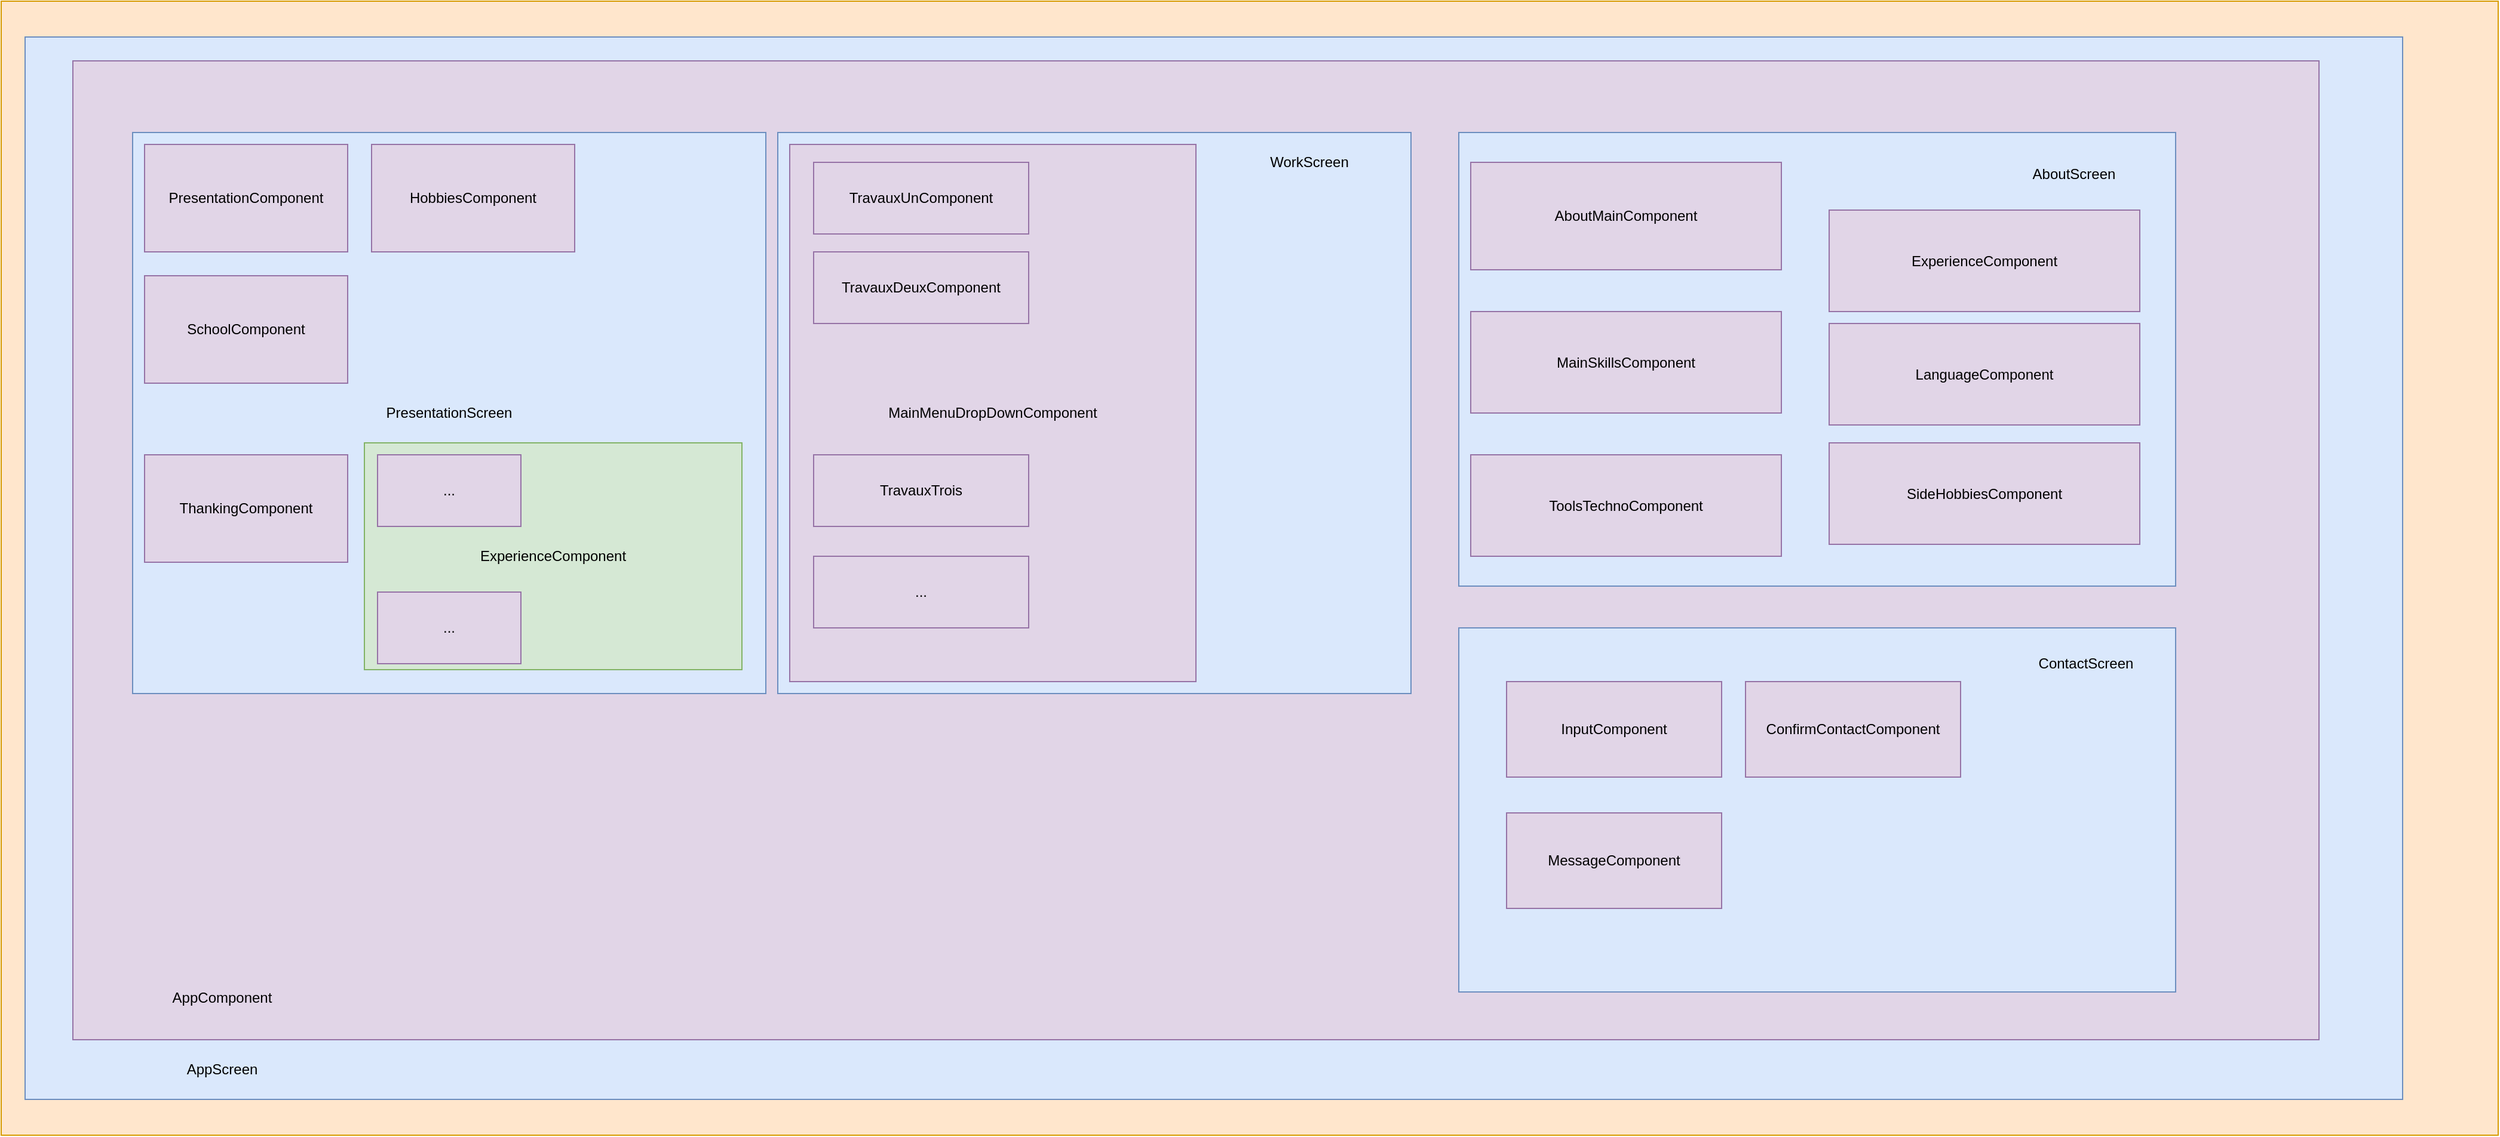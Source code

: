 <mxfile version="14.4.2" type="device"><diagram id="YM9-Y6OJ7NXJ5UQIcb8X" name="Page-1"><mxGraphModel dx="3773" dy="1089" grid="1" gridSize="10" guides="1" tooltips="1" connect="1" arrows="1" fold="1" page="1" pageScale="1" pageWidth="827" pageHeight="1169" math="0" shadow="0"><root><mxCell id="0"/><mxCell id="1" parent="0"/><mxCell id="uKQiuYvF5T65MZsI-LRK-2" value="" style="rounded=0;whiteSpace=wrap;html=1;fillColor=#ffe6cc;strokeColor=#d79b00;" parent="1" vertex="1"><mxGeometry x="-10" y="60" width="2090" height="950" as="geometry"/></mxCell><mxCell id="uKQiuYvF5T65MZsI-LRK-23" value="" style="rounded=0;whiteSpace=wrap;html=1;fillColor=#dae8fc;strokeColor=#6c8ebf;" parent="1" vertex="1"><mxGeometry x="10" y="90" width="1990" height="890" as="geometry"/></mxCell><mxCell id="uKQiuYvF5T65MZsI-LRK-22" value="AppComponent" style="rounded=0;whiteSpace=wrap;html=1;fillColor=#e1d5e7;strokeColor=#9673a6;" parent="1" vertex="1"><mxGeometry x="50" y="110" width="1880" height="820" as="geometry"/></mxCell><mxCell id="uKQiuYvF5T65MZsI-LRK-4" value="PresentationScreen" style="rounded=0;whiteSpace=wrap;html=1;fillColor=#dae8fc;strokeColor=#6c8ebf;" parent="1" vertex="1"><mxGeometry x="100" y="170" width="530" height="470" as="geometry"/></mxCell><mxCell id="uKQiuYvF5T65MZsI-LRK-5" value="PresentationComponent" style="rounded=0;whiteSpace=wrap;html=1;fillColor=#e1d5e7;strokeColor=#9673a6;" parent="1" vertex="1"><mxGeometry x="110" y="180" width="170" height="90" as="geometry"/></mxCell><mxCell id="uKQiuYvF5T65MZsI-LRK-6" value="HobbiesComponent" style="rounded=0;whiteSpace=wrap;html=1;fillColor=#e1d5e7;strokeColor=#9673a6;" parent="1" vertex="1"><mxGeometry x="300" y="180" width="170" height="90" as="geometry"/></mxCell><mxCell id="uKQiuYvF5T65MZsI-LRK-7" value="ThankingComponent" style="rounded=0;whiteSpace=wrap;html=1;fillColor=#e1d5e7;strokeColor=#9673a6;" parent="1" vertex="1"><mxGeometry x="110" y="440" width="170" height="90" as="geometry"/></mxCell><mxCell id="uKQiuYvF5T65MZsI-LRK-8" value="SchoolComponent" style="rounded=0;whiteSpace=wrap;html=1;fillColor=#e1d5e7;strokeColor=#9673a6;" parent="1" vertex="1"><mxGeometry x="110" y="290" width="170" height="90" as="geometry"/></mxCell><mxCell id="uKQiuYvF5T65MZsI-LRK-9" value="ExperienceComponent" style="rounded=0;whiteSpace=wrap;html=1;fillColor=#d5e8d4;strokeColor=#82b366;" parent="1" vertex="1"><mxGeometry x="294" y="430" width="316" height="190" as="geometry"/></mxCell><mxCell id="uKQiuYvF5T65MZsI-LRK-10" value="..." style="rounded=0;whiteSpace=wrap;html=1;fillColor=#e1d5e7;strokeColor=#9673a6;" parent="1" vertex="1"><mxGeometry x="305" y="440" width="120" height="60" as="geometry"/></mxCell><mxCell id="uKQiuYvF5T65MZsI-LRK-11" value="..." style="rounded=0;whiteSpace=wrap;html=1;fillColor=#e1d5e7;strokeColor=#9673a6;" parent="1" vertex="1"><mxGeometry x="305" y="555" width="120" height="60" as="geometry"/></mxCell><mxCell id="uKQiuYvF5T65MZsI-LRK-12" value="WorkScreen" style="rounded=0;whiteSpace=wrap;html=1;fillColor=#dae8fc;strokeColor=#6c8ebf;" parent="1" vertex="1"><mxGeometry x="640" y="170" width="530" height="470" as="geometry"/></mxCell><mxCell id="uKQiuYvF5T65MZsI-LRK-13" value="MainMenuDropDownComponent" style="rounded=0;whiteSpace=wrap;html=1;fillColor=#e1d5e7;strokeColor=#9673a6;" parent="1" vertex="1"><mxGeometry x="650" y="180" width="340" height="450" as="geometry"/></mxCell><mxCell id="uKQiuYvF5T65MZsI-LRK-14" value="TravauxUnComponent" style="rounded=0;whiteSpace=wrap;html=1;fillColor=#e1d5e7;strokeColor=#9673a6;" parent="1" vertex="1"><mxGeometry x="670" y="195" width="180" height="60" as="geometry"/></mxCell><mxCell id="uKQiuYvF5T65MZsI-LRK-15" value="TravauxDeuxComponent" style="rounded=0;whiteSpace=wrap;html=1;fillColor=#e1d5e7;strokeColor=#9673a6;" parent="1" vertex="1"><mxGeometry x="670" y="270" width="180" height="60" as="geometry"/></mxCell><mxCell id="uKQiuYvF5T65MZsI-LRK-16" value="TravauxTrois" style="rounded=0;whiteSpace=wrap;html=1;fillColor=#e1d5e7;strokeColor=#9673a6;" parent="1" vertex="1"><mxGeometry x="670" y="440" width="180" height="60" as="geometry"/></mxCell><mxCell id="uKQiuYvF5T65MZsI-LRK-17" value="..." style="rounded=0;whiteSpace=wrap;html=1;fillColor=#e1d5e7;strokeColor=#9673a6;" parent="1" vertex="1"><mxGeometry x="670" y="525" width="180" height="60" as="geometry"/></mxCell><mxCell id="uKQiuYvF5T65MZsI-LRK-18" value="WorkScreen" style="text;html=1;strokeColor=none;fillColor=none;align=center;verticalAlign=middle;whiteSpace=wrap;rounded=0;" parent="1" vertex="1"><mxGeometry x="1020" y="180" width="130" height="30" as="geometry"/></mxCell><mxCell id="uKQiuYvF5T65MZsI-LRK-19" value="" style="rounded=0;whiteSpace=wrap;html=1;fillColor=#dae8fc;strokeColor=#6c8ebf;" parent="1" vertex="1"><mxGeometry x="1210" y="170" width="600" height="380" as="geometry"/></mxCell><mxCell id="uKQiuYvF5T65MZsI-LRK-20" value="AboutMainComponent" style="rounded=0;whiteSpace=wrap;html=1;fillColor=#e1d5e7;strokeColor=#9673a6;" parent="1" vertex="1"><mxGeometry x="1220" y="195" width="260" height="90" as="geometry"/></mxCell><mxCell id="uKQiuYvF5T65MZsI-LRK-21" value="AboutScreen" style="text;html=1;strokeColor=none;fillColor=none;align=center;verticalAlign=middle;whiteSpace=wrap;rounded=0;" parent="1" vertex="1"><mxGeometry x="1660" y="190" width="130" height="30" as="geometry"/></mxCell><mxCell id="uKQiuYvF5T65MZsI-LRK-24" value="AppScreen" style="text;html=1;strokeColor=none;fillColor=none;align=center;verticalAlign=middle;whiteSpace=wrap;rounded=0;" parent="1" vertex="1"><mxGeometry x="110" y="940" width="130" height="30" as="geometry"/></mxCell><mxCell id="uKQiuYvF5T65MZsI-LRK-25" value="MainSkillsComponent" style="rounded=0;whiteSpace=wrap;html=1;fillColor=#e1d5e7;strokeColor=#9673a6;" parent="1" vertex="1"><mxGeometry x="1220" y="320" width="260" height="85" as="geometry"/></mxCell><mxCell id="uKQiuYvF5T65MZsI-LRK-26" value="ToolsTechnoComponent" style="rounded=0;whiteSpace=wrap;html=1;fillColor=#e1d5e7;strokeColor=#9673a6;" parent="1" vertex="1"><mxGeometry x="1220" y="440" width="260" height="85" as="geometry"/></mxCell><mxCell id="uKQiuYvF5T65MZsI-LRK-27" value="ExperienceComponent" style="rounded=0;whiteSpace=wrap;html=1;fillColor=#e1d5e7;strokeColor=#9673a6;" parent="1" vertex="1"><mxGeometry x="1520" y="235" width="260" height="85" as="geometry"/></mxCell><mxCell id="uKQiuYvF5T65MZsI-LRK-28" value="LanguageComponent" style="rounded=0;whiteSpace=wrap;html=1;fillColor=#e1d5e7;strokeColor=#9673a6;" parent="1" vertex="1"><mxGeometry x="1520" y="330" width="260" height="85" as="geometry"/></mxCell><mxCell id="uKQiuYvF5T65MZsI-LRK-29" value="SideHobbiesComponent" style="rounded=0;whiteSpace=wrap;html=1;fillColor=#e1d5e7;strokeColor=#9673a6;" parent="1" vertex="1"><mxGeometry x="1520" y="430" width="260" height="85" as="geometry"/></mxCell><mxCell id="uKQiuYvF5T65MZsI-LRK-30" value="" style="rounded=0;whiteSpace=wrap;html=1;fillColor=#dae8fc;strokeColor=#6c8ebf;" parent="1" vertex="1"><mxGeometry x="1210" y="585" width="600" height="305" as="geometry"/></mxCell><mxCell id="uKQiuYvF5T65MZsI-LRK-31" value="ContactScreen" style="text;html=1;strokeColor=none;fillColor=none;align=center;verticalAlign=middle;whiteSpace=wrap;rounded=0;" parent="1" vertex="1"><mxGeometry x="1670" y="600" width="130" height="30" as="geometry"/></mxCell><mxCell id="BCW3QrBteKRI-oA9PQcI-2" value="InputComponent" style="rounded=0;whiteSpace=wrap;html=1;fillColor=#e1d5e7;strokeColor=#9673a6;" vertex="1" parent="1"><mxGeometry x="1250" y="630" width="180" height="80" as="geometry"/></mxCell><mxCell id="BCW3QrBteKRI-oA9PQcI-3" value="MessageComponent" style="rounded=0;whiteSpace=wrap;html=1;fillColor=#e1d5e7;strokeColor=#9673a6;" vertex="1" parent="1"><mxGeometry x="1250" y="740" width="180" height="80" as="geometry"/></mxCell><mxCell id="BCW3QrBteKRI-oA9PQcI-4" value="ConfirmContactComponent" style="rounded=0;whiteSpace=wrap;html=1;fillColor=#e1d5e7;strokeColor=#9673a6;" vertex="1" parent="1"><mxGeometry x="1450" y="630" width="180" height="80" as="geometry"/></mxCell><mxCell id="BCW3QrBteKRI-oA9PQcI-5" value="AppComponent" style="text;html=1;strokeColor=none;fillColor=none;align=center;verticalAlign=middle;whiteSpace=wrap;rounded=0;" vertex="1" parent="1"><mxGeometry x="110" y="880" width="130" height="30" as="geometry"/></mxCell></root></mxGraphModel></diagram></mxfile>
